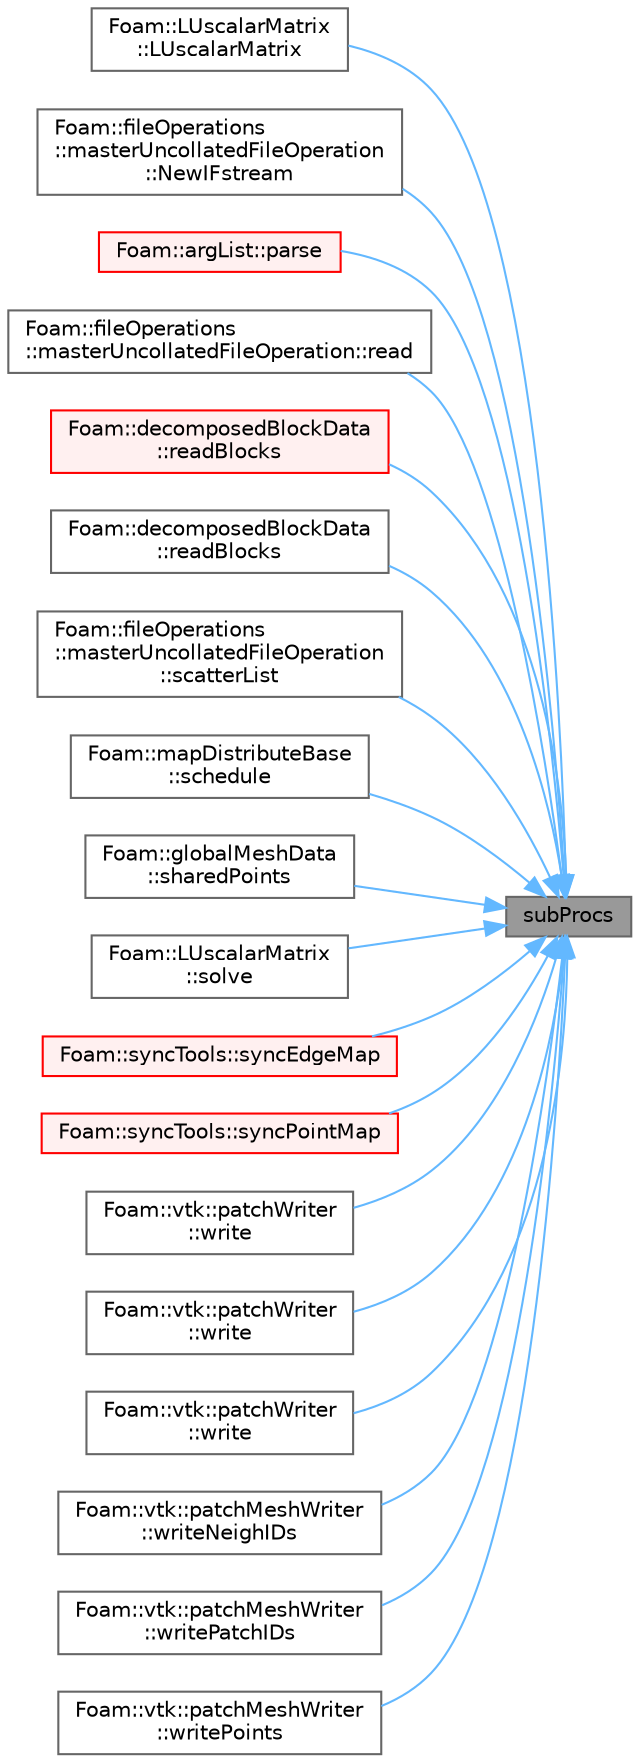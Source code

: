 digraph "subProcs"
{
 // LATEX_PDF_SIZE
  bgcolor="transparent";
  edge [fontname=Helvetica,fontsize=10,labelfontname=Helvetica,labelfontsize=10];
  node [fontname=Helvetica,fontsize=10,shape=box,height=0.2,width=0.4];
  rankdir="RL";
  Node1 [id="Node000001",label="subProcs",height=0.2,width=0.4,color="gray40", fillcolor="grey60", style="filled", fontcolor="black",tooltip=" "];
  Node1 -> Node2 [id="edge1_Node000001_Node000002",dir="back",color="steelblue1",style="solid",tooltip=" "];
  Node2 [id="Node000002",label="Foam::LUscalarMatrix\l::LUscalarMatrix",height=0.2,width=0.4,color="grey40", fillcolor="white", style="filled",URL="$classFoam_1_1LUscalarMatrix.html#ac526d9be364ec8c315b57186f99c89d2",tooltip=" "];
  Node1 -> Node3 [id="edge2_Node000001_Node000003",dir="back",color="steelblue1",style="solid",tooltip=" "];
  Node3 [id="Node000003",label="Foam::fileOperations\l::masterUncollatedFileOperation\l::NewIFstream",height=0.2,width=0.4,color="grey40", fillcolor="white", style="filled",URL="$classFoam_1_1fileOperations_1_1masterUncollatedFileOperation.html#a9b2a55ad569663170b8bb558a0a26b4a",tooltip=" "];
  Node1 -> Node4 [id="edge3_Node000001_Node000004",dir="back",color="steelblue1",style="solid",tooltip=" "];
  Node4 [id="Node000004",label="Foam::argList::parse",height=0.2,width=0.4,color="red", fillcolor="#FFF0F0", style="filled",URL="$classFoam_1_1argList.html#a00aad68f835a5c0bcb8920505bb0bd10",tooltip=" "];
  Node1 -> Node7 [id="edge4_Node000001_Node000007",dir="back",color="steelblue1",style="solid",tooltip=" "];
  Node7 [id="Node000007",label="Foam::fileOperations\l::masterUncollatedFileOperation::read",height=0.2,width=0.4,color="grey40", fillcolor="white", style="filled",URL="$classFoam_1_1fileOperations_1_1masterUncollatedFileOperation.html#ae88218fe3e525fb15b2714a57c3984e0",tooltip=" "];
  Node1 -> Node8 [id="edge5_Node000001_Node000008",dir="back",color="steelblue1",style="solid",tooltip=" "];
  Node8 [id="Node000008",label="Foam::decomposedBlockData\l::readBlocks",height=0.2,width=0.4,color="red", fillcolor="#FFF0F0", style="filled",URL="$classFoam_1_1decomposedBlockData.html#afe8f94652609336b271e12cdcd17dee7",tooltip=" "];
  Node1 -> Node10 [id="edge6_Node000001_Node000010",dir="back",color="steelblue1",style="solid",tooltip=" "];
  Node10 [id="Node000010",label="Foam::decomposedBlockData\l::readBlocks",height=0.2,width=0.4,color="grey40", fillcolor="white", style="filled",URL="$classFoam_1_1decomposedBlockData.html#ae919e5fce9347eb6ee87242bb80cee1a",tooltip=" "];
  Node1 -> Node11 [id="edge7_Node000001_Node000011",dir="back",color="steelblue1",style="solid",tooltip=" "];
  Node11 [id="Node000011",label="Foam::fileOperations\l::masterUncollatedFileOperation\l::scatterList",height=0.2,width=0.4,color="grey40", fillcolor="white", style="filled",URL="$classFoam_1_1fileOperations_1_1masterUncollatedFileOperation.html#ab7419ba67cfe3387151218e17ee61e38",tooltip=" "];
  Node1 -> Node12 [id="edge8_Node000001_Node000012",dir="back",color="steelblue1",style="solid",tooltip=" "];
  Node12 [id="Node000012",label="Foam::mapDistributeBase\l::schedule",height=0.2,width=0.4,color="grey40", fillcolor="white", style="filled",URL="$classFoam_1_1mapDistributeBase.html#a474b3d75fd74149bbadc36c046f53402",tooltip=" "];
  Node1 -> Node13 [id="edge9_Node000001_Node000013",dir="back",color="steelblue1",style="solid",tooltip=" "];
  Node13 [id="Node000013",label="Foam::globalMeshData\l::sharedPoints",height=0.2,width=0.4,color="grey40", fillcolor="white", style="filled",URL="$classFoam_1_1globalMeshData.html#ab7d3835b5505a69d153631e4c4865136",tooltip=" "];
  Node1 -> Node14 [id="edge10_Node000001_Node000014",dir="back",color="steelblue1",style="solid",tooltip=" "];
  Node14 [id="Node000014",label="Foam::LUscalarMatrix\l::solve",height=0.2,width=0.4,color="grey40", fillcolor="white", style="filled",URL="$classFoam_1_1LUscalarMatrix.html#a803702a028f92e51831047c7d21b57c0",tooltip=" "];
  Node1 -> Node15 [id="edge11_Node000001_Node000015",dir="back",color="steelblue1",style="solid",tooltip=" "];
  Node15 [id="Node000015",label="Foam::syncTools::syncEdgeMap",height=0.2,width=0.4,color="red", fillcolor="#FFF0F0", style="filled",URL="$classFoam_1_1syncTools.html#a5c5dd76322df0250f2115493261800ce",tooltip=" "];
  Node1 -> Node22 [id="edge12_Node000001_Node000022",dir="back",color="steelblue1",style="solid",tooltip=" "];
  Node22 [id="Node000022",label="Foam::syncTools::syncPointMap",height=0.2,width=0.4,color="red", fillcolor="#FFF0F0", style="filled",URL="$classFoam_1_1syncTools.html#a70b53a53b133fdc685e429330e37cbd3",tooltip=" "];
  Node1 -> Node26 [id="edge13_Node000001_Node000026",dir="back",color="steelblue1",style="solid",tooltip=" "];
  Node26 [id="Node000026",label="Foam::vtk::patchWriter\l::write",height=0.2,width=0.4,color="grey40", fillcolor="white", style="filled",URL="$classFoam_1_1vtk_1_1patchWriter.html#a9df063b912ec01a3418ada2734de665d",tooltip=" "];
  Node1 -> Node27 [id="edge14_Node000001_Node000027",dir="back",color="steelblue1",style="solid",tooltip=" "];
  Node27 [id="Node000027",label="Foam::vtk::patchWriter\l::write",height=0.2,width=0.4,color="grey40", fillcolor="white", style="filled",URL="$classFoam_1_1vtk_1_1patchWriter.html#ac9c014eb73b7df49897e7f337fad99f4",tooltip=" "];
  Node1 -> Node28 [id="edge15_Node000001_Node000028",dir="back",color="steelblue1",style="solid",tooltip=" "];
  Node28 [id="Node000028",label="Foam::vtk::patchWriter\l::write",height=0.2,width=0.4,color="grey40", fillcolor="white", style="filled",URL="$classFoam_1_1vtk_1_1patchWriter.html#a106fd6435f1384179c821583f7c4e3fa",tooltip=" "];
  Node1 -> Node29 [id="edge16_Node000001_Node000029",dir="back",color="steelblue1",style="solid",tooltip=" "];
  Node29 [id="Node000029",label="Foam::vtk::patchMeshWriter\l::writeNeighIDs",height=0.2,width=0.4,color="grey40", fillcolor="white", style="filled",URL="$classFoam_1_1vtk_1_1patchMeshWriter.html#a2ca452540ac5e99596baccef70f607e4",tooltip=" "];
  Node1 -> Node30 [id="edge17_Node000001_Node000030",dir="back",color="steelblue1",style="solid",tooltip=" "];
  Node30 [id="Node000030",label="Foam::vtk::patchMeshWriter\l::writePatchIDs",height=0.2,width=0.4,color="grey40", fillcolor="white", style="filled",URL="$classFoam_1_1vtk_1_1patchMeshWriter.html#ac98681567ddd5f06fbdeead593e77914",tooltip=" "];
  Node1 -> Node31 [id="edge18_Node000001_Node000031",dir="back",color="steelblue1",style="solid",tooltip=" "];
  Node31 [id="Node000031",label="Foam::vtk::patchMeshWriter\l::writePoints",height=0.2,width=0.4,color="grey40", fillcolor="white", style="filled",URL="$classFoam_1_1vtk_1_1patchMeshWriter.html#ab50e9ffefcb79a9a0dd6ab10d7a45757",tooltip=" "];
}
